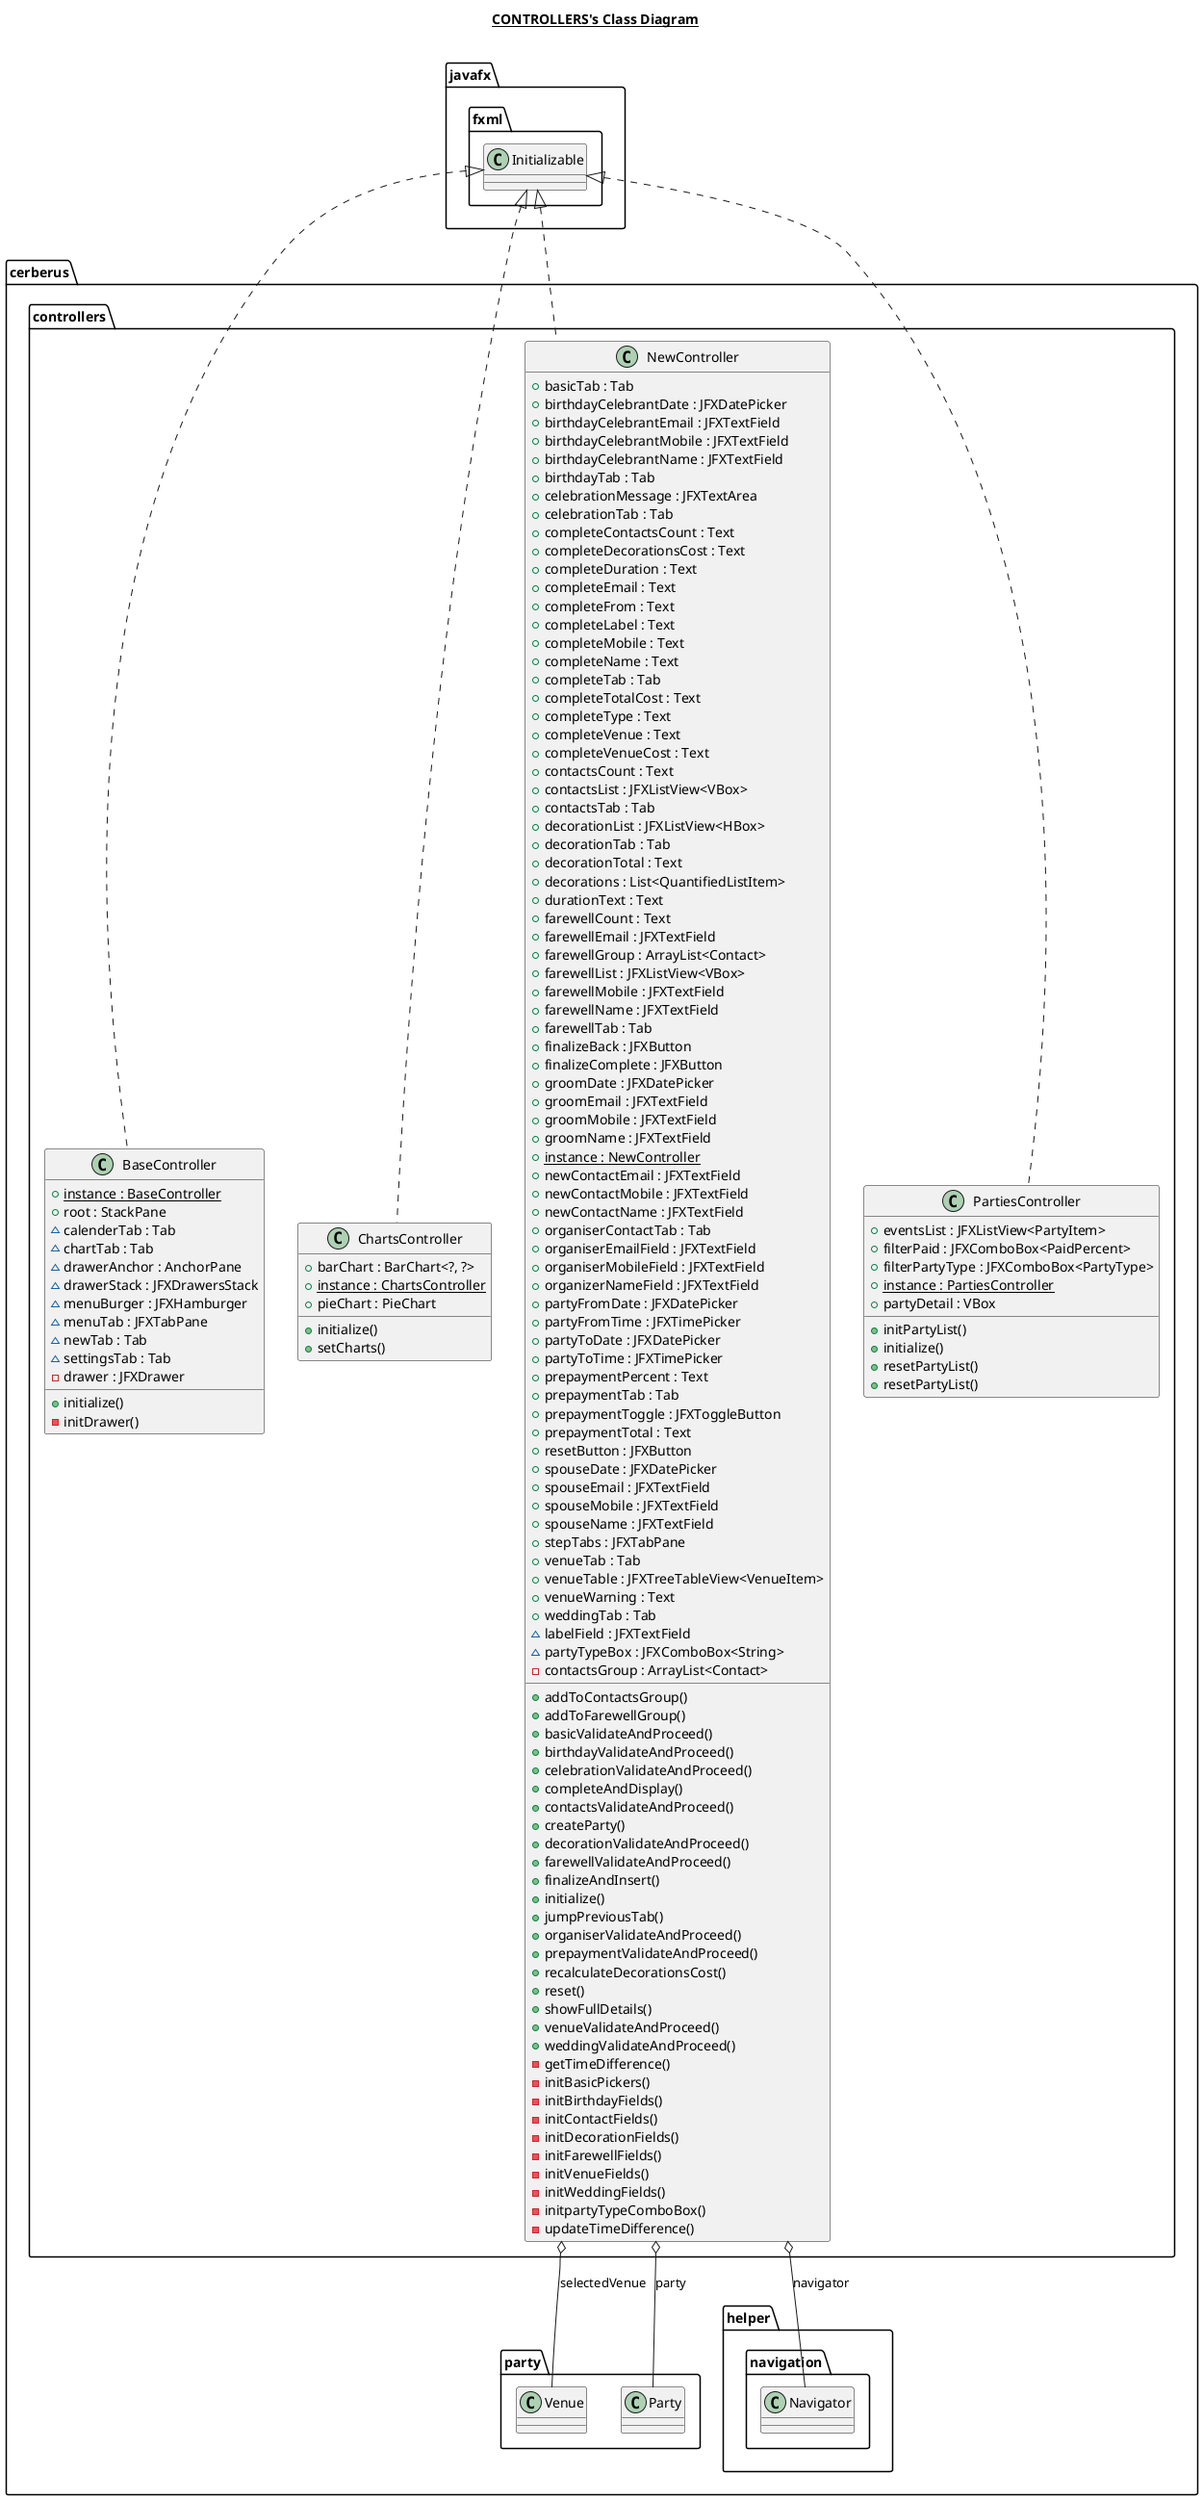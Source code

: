 @startuml

title __CONTROLLERS's Class Diagram__\n

  namespace cerberus {
    namespace controllers {
      class cerberus.controllers.BaseController {
          {static} + instance : BaseController
          + root : StackPane
          ~ calenderTab : Tab
          ~ chartTab : Tab
          ~ drawerAnchor : AnchorPane
          ~ drawerStack : JFXDrawersStack
          ~ menuBurger : JFXHamburger
          ~ menuTab : JFXTabPane
          ~ newTab : Tab
          ~ settingsTab : Tab
          - drawer : JFXDrawer
          + initialize()
          - initDrawer()
      }
    }
  }
  

  namespace cerberus {
    namespace controllers {
      class cerberus.controllers.ChartsController {
          + barChart : BarChart<?, ?>
          {static} + instance : ChartsController
          + pieChart : PieChart
          + initialize()
          + setCharts()
      }
    }
  }
  

  namespace cerberus {
    namespace controllers {
      class cerberus.controllers.NewController {
          + basicTab : Tab
          + birthdayCelebrantDate : JFXDatePicker
          + birthdayCelebrantEmail : JFXTextField
          + birthdayCelebrantMobile : JFXTextField
          + birthdayCelebrantName : JFXTextField
          + birthdayTab : Tab
          + celebrationMessage : JFXTextArea
          + celebrationTab : Tab
          + completeContactsCount : Text
          + completeDecorationsCost : Text
          + completeDuration : Text
          + completeEmail : Text
          + completeFrom : Text
          + completeLabel : Text
          + completeMobile : Text
          + completeName : Text
          + completeTab : Tab
          + completeTotalCost : Text
          + completeType : Text
          + completeVenue : Text
          + completeVenueCost : Text
          + contactsCount : Text
          + contactsList : JFXListView<VBox>
          + contactsTab : Tab
          + decorationList : JFXListView<HBox>
          + decorationTab : Tab
          + decorationTotal : Text
          + decorations : List<QuantifiedListItem>
          + durationText : Text
          + farewellCount : Text
          + farewellEmail : JFXTextField
          + farewellGroup : ArrayList<Contact>
          + farewellList : JFXListView<VBox>
          + farewellMobile : JFXTextField
          + farewellName : JFXTextField
          + farewellTab : Tab
          + finalizeBack : JFXButton
          + finalizeComplete : JFXButton
          + groomDate : JFXDatePicker
          + groomEmail : JFXTextField
          + groomMobile : JFXTextField
          + groomName : JFXTextField
          {static} + instance : NewController
          + newContactEmail : JFXTextField
          + newContactMobile : JFXTextField
          + newContactName : JFXTextField
          + organiserContactTab : Tab
          + organiserEmailField : JFXTextField
          + organiserMobileField : JFXTextField
          + organizerNameField : JFXTextField
          + partyFromDate : JFXDatePicker
          + partyFromTime : JFXTimePicker
          + partyToDate : JFXDatePicker
          + partyToTime : JFXTimePicker
          + prepaymentPercent : Text
          + prepaymentTab : Tab
          + prepaymentToggle : JFXToggleButton
          + prepaymentTotal : Text
          + resetButton : JFXButton
          + spouseDate : JFXDatePicker
          + spouseEmail : JFXTextField
          + spouseMobile : JFXTextField
          + spouseName : JFXTextField
          + stepTabs : JFXTabPane
          + venueTab : Tab
          + venueTable : JFXTreeTableView<VenueItem>
          + venueWarning : Text
          + weddingTab : Tab
          ~ labelField : JFXTextField
          ~ partyTypeBox : JFXComboBox<String>
          - contactsGroup : ArrayList<Contact>
          + addToContactsGroup()
          + addToFarewellGroup()
          + basicValidateAndProceed()
          + birthdayValidateAndProceed()
          + celebrationValidateAndProceed()
          + completeAndDisplay()
          + contactsValidateAndProceed()
          + createParty()
          + decorationValidateAndProceed()
          + farewellValidateAndProceed()
          + finalizeAndInsert()
          + initialize()
          + jumpPreviousTab()
          + organiserValidateAndProceed()
          + prepaymentValidateAndProceed()
          + recalculateDecorationsCost()
          + reset()
          + showFullDetails()
          + venueValidateAndProceed()
          + weddingValidateAndProceed()
          - getTimeDifference()
          - initBasicPickers()
          - initBirthdayFields()
          - initContactFields()
          - initDecorationFields()
          - initFarewellFields()
          - initVenueFields()
          - initWeddingFields()
          - initpartyTypeComboBox()
          - updateTimeDifference()
      }
    }
  }
  

  namespace cerberus {
    namespace controllers {
      class cerberus.controllers.PartiesController {
          + eventsList : JFXListView<PartyItem>
          + filterPaid : JFXComboBox<PaidPercent>
          + filterPartyType : JFXComboBox<PartyType>
          {static} + instance : PartiesController
          + partyDetail : VBox
          + initPartyList()
          + initialize()
          + resetPartyList()
          + resetPartyList()
      }
    }
  }
  

  cerberus.controllers.BaseController .up.|> javafx.fxml.Initializable
  cerberus.controllers.ChartsController .up.|> javafx.fxml.Initializable
  cerberus.controllers.NewController .up.|> javafx.fxml.Initializable
  cerberus.controllers.NewController o-- cerberus.party.Venue : selectedVenue
  cerberus.controllers.NewController o-- cerberus.helper.navigation.Navigator : navigator
  cerberus.controllers.NewController o-- cerberus.party.Party : party
  cerberus.controllers.PartiesController .up.|> javafx.fxml.Initializable

@enduml
